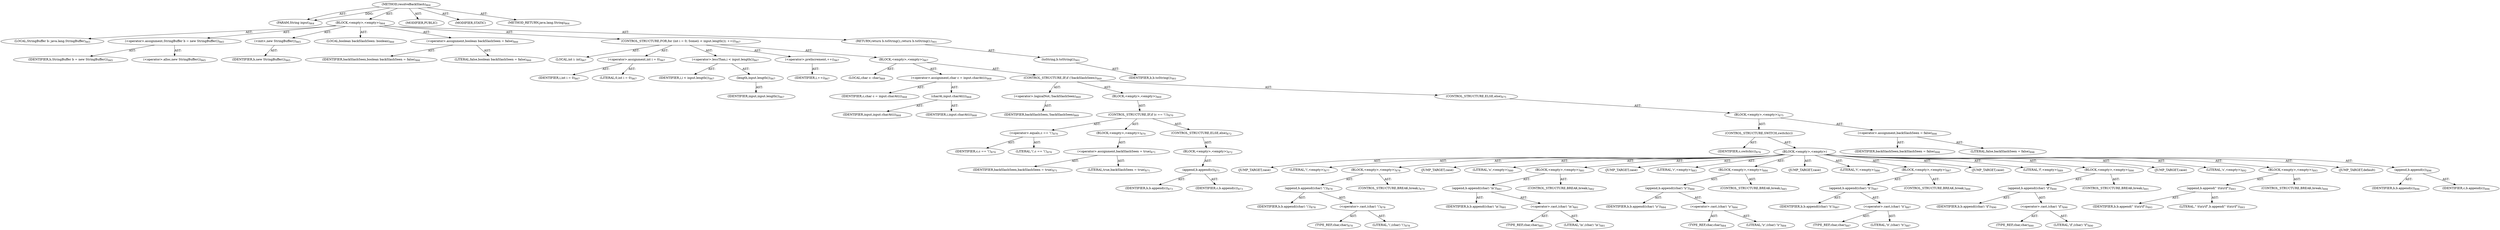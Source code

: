 digraph "resolveBackSlash" {  
"111669149758" [label = <(METHOD,resolveBackSlash)<SUB>864</SUB>> ]
"115964117099" [label = <(PARAM,String input)<SUB>864</SUB>> ]
"25769803899" [label = <(BLOCK,&lt;empty&gt;,&lt;empty&gt;)<SUB>864</SUB>> ]
"94489280539" [label = <(LOCAL,StringBuffer b: java.lang.StringBuffer)<SUB>865</SUB>> ]
"30064771522" [label = <(&lt;operator&gt;.assignment,StringBuffer b = new StringBuffer())<SUB>865</SUB>> ]
"68719477085" [label = <(IDENTIFIER,b,StringBuffer b = new StringBuffer())<SUB>865</SUB>> ]
"30064771523" [label = <(&lt;operator&gt;.alloc,new StringBuffer())<SUB>865</SUB>> ]
"30064771524" [label = <(&lt;init&gt;,new StringBuffer())<SUB>865</SUB>> ]
"68719477086" [label = <(IDENTIFIER,b,new StringBuffer())<SUB>865</SUB>> ]
"94489280540" [label = <(LOCAL,boolean backSlashSeen: boolean)<SUB>866</SUB>> ]
"30064771525" [label = <(&lt;operator&gt;.assignment,boolean backSlashSeen = false)<SUB>866</SUB>> ]
"68719477087" [label = <(IDENTIFIER,backSlashSeen,boolean backSlashSeen = false)<SUB>866</SUB>> ]
"90194313291" [label = <(LITERAL,false,boolean backSlashSeen = false)<SUB>866</SUB>> ]
"47244640313" [label = <(CONTROL_STRUCTURE,FOR,for (int i = 0; Some(i &lt; input.length()); ++i))<SUB>867</SUB>> ]
"94489280541" [label = <(LOCAL,int i: int)<SUB>867</SUB>> ]
"30064771526" [label = <(&lt;operator&gt;.assignment,int i = 0)<SUB>867</SUB>> ]
"68719477088" [label = <(IDENTIFIER,i,int i = 0)<SUB>867</SUB>> ]
"90194313292" [label = <(LITERAL,0,int i = 0)<SUB>867</SUB>> ]
"30064771527" [label = <(&lt;operator&gt;.lessThan,i &lt; input.length())<SUB>867</SUB>> ]
"68719477089" [label = <(IDENTIFIER,i,i &lt; input.length())<SUB>867</SUB>> ]
"30064771528" [label = <(length,input.length())<SUB>867</SUB>> ]
"68719477090" [label = <(IDENTIFIER,input,input.length())<SUB>867</SUB>> ]
"30064771529" [label = <(&lt;operator&gt;.preIncrement,++i)<SUB>867</SUB>> ]
"68719477091" [label = <(IDENTIFIER,i,++i)<SUB>867</SUB>> ]
"25769803900" [label = <(BLOCK,&lt;empty&gt;,&lt;empty&gt;)<SUB>867</SUB>> ]
"94489280542" [label = <(LOCAL,char c: char)<SUB>868</SUB>> ]
"30064771530" [label = <(&lt;operator&gt;.assignment,char c = input.charAt(i))<SUB>868</SUB>> ]
"68719477092" [label = <(IDENTIFIER,c,char c = input.charAt(i))<SUB>868</SUB>> ]
"30064771531" [label = <(charAt,input.charAt(i))<SUB>868</SUB>> ]
"68719477093" [label = <(IDENTIFIER,input,input.charAt(i))<SUB>868</SUB>> ]
"68719477094" [label = <(IDENTIFIER,i,input.charAt(i))<SUB>868</SUB>> ]
"47244640314" [label = <(CONTROL_STRUCTURE,IF,if (!backSlashSeen))<SUB>869</SUB>> ]
"30064771532" [label = <(&lt;operator&gt;.logicalNot,!backSlashSeen)<SUB>869</SUB>> ]
"68719477095" [label = <(IDENTIFIER,backSlashSeen,!backSlashSeen)<SUB>869</SUB>> ]
"25769803901" [label = <(BLOCK,&lt;empty&gt;,&lt;empty&gt;)<SUB>869</SUB>> ]
"47244640315" [label = <(CONTROL_STRUCTURE,IF,if (c == '\\'))<SUB>870</SUB>> ]
"30064771533" [label = <(&lt;operator&gt;.equals,c == '\\')<SUB>870</SUB>> ]
"68719477096" [label = <(IDENTIFIER,c,c == '\\')<SUB>870</SUB>> ]
"90194313293" [label = <(LITERAL,'\\',c == '\\')<SUB>870</SUB>> ]
"25769803902" [label = <(BLOCK,&lt;empty&gt;,&lt;empty&gt;)<SUB>870</SUB>> ]
"30064771534" [label = <(&lt;operator&gt;.assignment,backSlashSeen = true)<SUB>871</SUB>> ]
"68719477097" [label = <(IDENTIFIER,backSlashSeen,backSlashSeen = true)<SUB>871</SUB>> ]
"90194313294" [label = <(LITERAL,true,backSlashSeen = true)<SUB>871</SUB>> ]
"47244640316" [label = <(CONTROL_STRUCTURE,ELSE,else)<SUB>872</SUB>> ]
"25769803903" [label = <(BLOCK,&lt;empty&gt;,&lt;empty&gt;)<SUB>872</SUB>> ]
"30064771535" [label = <(append,b.append(c))<SUB>873</SUB>> ]
"68719477098" [label = <(IDENTIFIER,b,b.append(c))<SUB>873</SUB>> ]
"68719477099" [label = <(IDENTIFIER,c,b.append(c))<SUB>873</SUB>> ]
"47244640317" [label = <(CONTROL_STRUCTURE,ELSE,else)<SUB>875</SUB>> ]
"25769803904" [label = <(BLOCK,&lt;empty&gt;,&lt;empty&gt;)<SUB>875</SUB>> ]
"47244640318" [label = <(CONTROL_STRUCTURE,SWITCH,switch(c))> ]
"68719477100" [label = <(IDENTIFIER,c,switch(c))<SUB>876</SUB>> ]
"25769803905" [label = <(BLOCK,&lt;empty&gt;,&lt;empty&gt;)> ]
"81604378624" [label = <(JUMP_TARGET,case)> ]
"90194313295" [label = <(LITERAL,'\\',&lt;empty&gt;)<SUB>877</SUB>> ]
"25769803906" [label = <(BLOCK,&lt;empty&gt;,&lt;empty&gt;)<SUB>878</SUB>> ]
"30064771536" [label = <(append,b.append((char) '\\'))<SUB>878</SUB>> ]
"68719477101" [label = <(IDENTIFIER,b,b.append((char) '\\'))<SUB>878</SUB>> ]
"30064771537" [label = <(&lt;operator&gt;.cast,(char) '\\')<SUB>878</SUB>> ]
"180388626435" [label = <(TYPE_REF,char,char)<SUB>878</SUB>> ]
"90194313296" [label = <(LITERAL,'\\',(char) '\\')<SUB>878</SUB>> ]
"47244640319" [label = <(CONTROL_STRUCTURE,BREAK,break;)<SUB>879</SUB>> ]
"81604378625" [label = <(JUMP_TARGET,case)> ]
"90194313297" [label = <(LITERAL,'n',&lt;empty&gt;)<SUB>880</SUB>> ]
"25769803907" [label = <(BLOCK,&lt;empty&gt;,&lt;empty&gt;)<SUB>881</SUB>> ]
"30064771538" [label = <(append,b.append((char) '\n'))<SUB>881</SUB>> ]
"68719477102" [label = <(IDENTIFIER,b,b.append((char) '\n'))<SUB>881</SUB>> ]
"30064771539" [label = <(&lt;operator&gt;.cast,(char) '\n')<SUB>881</SUB>> ]
"180388626436" [label = <(TYPE_REF,char,char)<SUB>881</SUB>> ]
"90194313298" [label = <(LITERAL,'\n',(char) '\n')<SUB>881</SUB>> ]
"47244640320" [label = <(CONTROL_STRUCTURE,BREAK,break;)<SUB>882</SUB>> ]
"81604378626" [label = <(JUMP_TARGET,case)> ]
"90194313299" [label = <(LITERAL,'r',&lt;empty&gt;)<SUB>883</SUB>> ]
"25769803908" [label = <(BLOCK,&lt;empty&gt;,&lt;empty&gt;)<SUB>884</SUB>> ]
"30064771540" [label = <(append,b.append((char) '\r'))<SUB>884</SUB>> ]
"68719477103" [label = <(IDENTIFIER,b,b.append((char) '\r'))<SUB>884</SUB>> ]
"30064771541" [label = <(&lt;operator&gt;.cast,(char) '\r')<SUB>884</SUB>> ]
"180388626437" [label = <(TYPE_REF,char,char)<SUB>884</SUB>> ]
"90194313300" [label = <(LITERAL,'\r',(char) '\r')<SUB>884</SUB>> ]
"47244640321" [label = <(CONTROL_STRUCTURE,BREAK,break;)<SUB>885</SUB>> ]
"81604378627" [label = <(JUMP_TARGET,case)> ]
"90194313301" [label = <(LITERAL,'t',&lt;empty&gt;)<SUB>886</SUB>> ]
"25769803909" [label = <(BLOCK,&lt;empty&gt;,&lt;empty&gt;)<SUB>887</SUB>> ]
"30064771542" [label = <(append,b.append((char) '\t'))<SUB>887</SUB>> ]
"68719477104" [label = <(IDENTIFIER,b,b.append((char) '\t'))<SUB>887</SUB>> ]
"30064771543" [label = <(&lt;operator&gt;.cast,(char) '\t')<SUB>887</SUB>> ]
"180388626438" [label = <(TYPE_REF,char,char)<SUB>887</SUB>> ]
"90194313302" [label = <(LITERAL,'\t',(char) '\t')<SUB>887</SUB>> ]
"47244640322" [label = <(CONTROL_STRUCTURE,BREAK,break;)<SUB>888</SUB>> ]
"81604378628" [label = <(JUMP_TARGET,case)> ]
"90194313303" [label = <(LITERAL,'f',&lt;empty&gt;)<SUB>889</SUB>> ]
"25769803910" [label = <(BLOCK,&lt;empty&gt;,&lt;empty&gt;)<SUB>890</SUB>> ]
"30064771544" [label = <(append,b.append((char) '\f'))<SUB>890</SUB>> ]
"68719477105" [label = <(IDENTIFIER,b,b.append((char) '\f'))<SUB>890</SUB>> ]
"30064771545" [label = <(&lt;operator&gt;.cast,(char) '\f')<SUB>890</SUB>> ]
"180388626439" [label = <(TYPE_REF,char,char)<SUB>890</SUB>> ]
"90194313304" [label = <(LITERAL,'\f',(char) '\f')<SUB>890</SUB>> ]
"47244640323" [label = <(CONTROL_STRUCTURE,BREAK,break;)<SUB>891</SUB>> ]
"81604378629" [label = <(JUMP_TARGET,case)> ]
"90194313305" [label = <(LITERAL,'s',&lt;empty&gt;)<SUB>892</SUB>> ]
"25769803911" [label = <(BLOCK,&lt;empty&gt;,&lt;empty&gt;)<SUB>893</SUB>> ]
"30064771546" [label = <(append,b.append(&quot; \t\n\r\f&quot;))<SUB>893</SUB>> ]
"68719477106" [label = <(IDENTIFIER,b,b.append(&quot; \t\n\r\f&quot;))<SUB>893</SUB>> ]
"90194313306" [label = <(LITERAL,&quot; \t\n\r\f&quot;,b.append(&quot; \t\n\r\f&quot;))<SUB>893</SUB>> ]
"47244640324" [label = <(CONTROL_STRUCTURE,BREAK,break;)<SUB>894</SUB>> ]
"81604378630" [label = <(JUMP_TARGET,default)> ]
"30064771547" [label = <(append,b.append(c))<SUB>896</SUB>> ]
"68719477107" [label = <(IDENTIFIER,b,b.append(c))<SUB>896</SUB>> ]
"68719477108" [label = <(IDENTIFIER,c,b.append(c))<SUB>896</SUB>> ]
"30064771548" [label = <(&lt;operator&gt;.assignment,backSlashSeen = false)<SUB>898</SUB>> ]
"68719477109" [label = <(IDENTIFIER,backSlashSeen,backSlashSeen = false)<SUB>898</SUB>> ]
"90194313307" [label = <(LITERAL,false,backSlashSeen = false)<SUB>898</SUB>> ]
"146028888097" [label = <(RETURN,return b.toString();,return b.toString();)<SUB>901</SUB>> ]
"30064771549" [label = <(toString,b.toString())<SUB>901</SUB>> ]
"68719477110" [label = <(IDENTIFIER,b,b.toString())<SUB>901</SUB>> ]
"133143986346" [label = <(MODIFIER,PUBLIC)> ]
"133143986347" [label = <(MODIFIER,STATIC)> ]
"128849018942" [label = <(METHOD_RETURN,java.lang.String)<SUB>864</SUB>> ]
  "111669149758" -> "115964117099"  [ label = "AST: "] 
  "111669149758" -> "25769803899"  [ label = "AST: "] 
  "111669149758" -> "133143986346"  [ label = "AST: "] 
  "111669149758" -> "133143986347"  [ label = "AST: "] 
  "111669149758" -> "128849018942"  [ label = "AST: "] 
  "25769803899" -> "94489280539"  [ label = "AST: "] 
  "25769803899" -> "30064771522"  [ label = "AST: "] 
  "25769803899" -> "30064771524"  [ label = "AST: "] 
  "25769803899" -> "94489280540"  [ label = "AST: "] 
  "25769803899" -> "30064771525"  [ label = "AST: "] 
  "25769803899" -> "47244640313"  [ label = "AST: "] 
  "25769803899" -> "146028888097"  [ label = "AST: "] 
  "30064771522" -> "68719477085"  [ label = "AST: "] 
  "30064771522" -> "30064771523"  [ label = "AST: "] 
  "30064771524" -> "68719477086"  [ label = "AST: "] 
  "30064771525" -> "68719477087"  [ label = "AST: "] 
  "30064771525" -> "90194313291"  [ label = "AST: "] 
  "47244640313" -> "94489280541"  [ label = "AST: "] 
  "47244640313" -> "30064771526"  [ label = "AST: "] 
  "47244640313" -> "30064771527"  [ label = "AST: "] 
  "47244640313" -> "30064771529"  [ label = "AST: "] 
  "47244640313" -> "25769803900"  [ label = "AST: "] 
  "30064771526" -> "68719477088"  [ label = "AST: "] 
  "30064771526" -> "90194313292"  [ label = "AST: "] 
  "30064771527" -> "68719477089"  [ label = "AST: "] 
  "30064771527" -> "30064771528"  [ label = "AST: "] 
  "30064771528" -> "68719477090"  [ label = "AST: "] 
  "30064771529" -> "68719477091"  [ label = "AST: "] 
  "25769803900" -> "94489280542"  [ label = "AST: "] 
  "25769803900" -> "30064771530"  [ label = "AST: "] 
  "25769803900" -> "47244640314"  [ label = "AST: "] 
  "30064771530" -> "68719477092"  [ label = "AST: "] 
  "30064771530" -> "30064771531"  [ label = "AST: "] 
  "30064771531" -> "68719477093"  [ label = "AST: "] 
  "30064771531" -> "68719477094"  [ label = "AST: "] 
  "47244640314" -> "30064771532"  [ label = "AST: "] 
  "47244640314" -> "25769803901"  [ label = "AST: "] 
  "47244640314" -> "47244640317"  [ label = "AST: "] 
  "30064771532" -> "68719477095"  [ label = "AST: "] 
  "25769803901" -> "47244640315"  [ label = "AST: "] 
  "47244640315" -> "30064771533"  [ label = "AST: "] 
  "47244640315" -> "25769803902"  [ label = "AST: "] 
  "47244640315" -> "47244640316"  [ label = "AST: "] 
  "30064771533" -> "68719477096"  [ label = "AST: "] 
  "30064771533" -> "90194313293"  [ label = "AST: "] 
  "25769803902" -> "30064771534"  [ label = "AST: "] 
  "30064771534" -> "68719477097"  [ label = "AST: "] 
  "30064771534" -> "90194313294"  [ label = "AST: "] 
  "47244640316" -> "25769803903"  [ label = "AST: "] 
  "25769803903" -> "30064771535"  [ label = "AST: "] 
  "30064771535" -> "68719477098"  [ label = "AST: "] 
  "30064771535" -> "68719477099"  [ label = "AST: "] 
  "47244640317" -> "25769803904"  [ label = "AST: "] 
  "25769803904" -> "47244640318"  [ label = "AST: "] 
  "25769803904" -> "30064771548"  [ label = "AST: "] 
  "47244640318" -> "68719477100"  [ label = "AST: "] 
  "47244640318" -> "25769803905"  [ label = "AST: "] 
  "25769803905" -> "81604378624"  [ label = "AST: "] 
  "25769803905" -> "90194313295"  [ label = "AST: "] 
  "25769803905" -> "25769803906"  [ label = "AST: "] 
  "25769803905" -> "81604378625"  [ label = "AST: "] 
  "25769803905" -> "90194313297"  [ label = "AST: "] 
  "25769803905" -> "25769803907"  [ label = "AST: "] 
  "25769803905" -> "81604378626"  [ label = "AST: "] 
  "25769803905" -> "90194313299"  [ label = "AST: "] 
  "25769803905" -> "25769803908"  [ label = "AST: "] 
  "25769803905" -> "81604378627"  [ label = "AST: "] 
  "25769803905" -> "90194313301"  [ label = "AST: "] 
  "25769803905" -> "25769803909"  [ label = "AST: "] 
  "25769803905" -> "81604378628"  [ label = "AST: "] 
  "25769803905" -> "90194313303"  [ label = "AST: "] 
  "25769803905" -> "25769803910"  [ label = "AST: "] 
  "25769803905" -> "81604378629"  [ label = "AST: "] 
  "25769803905" -> "90194313305"  [ label = "AST: "] 
  "25769803905" -> "25769803911"  [ label = "AST: "] 
  "25769803905" -> "81604378630"  [ label = "AST: "] 
  "25769803905" -> "30064771547"  [ label = "AST: "] 
  "25769803906" -> "30064771536"  [ label = "AST: "] 
  "25769803906" -> "47244640319"  [ label = "AST: "] 
  "30064771536" -> "68719477101"  [ label = "AST: "] 
  "30064771536" -> "30064771537"  [ label = "AST: "] 
  "30064771537" -> "180388626435"  [ label = "AST: "] 
  "30064771537" -> "90194313296"  [ label = "AST: "] 
  "25769803907" -> "30064771538"  [ label = "AST: "] 
  "25769803907" -> "47244640320"  [ label = "AST: "] 
  "30064771538" -> "68719477102"  [ label = "AST: "] 
  "30064771538" -> "30064771539"  [ label = "AST: "] 
  "30064771539" -> "180388626436"  [ label = "AST: "] 
  "30064771539" -> "90194313298"  [ label = "AST: "] 
  "25769803908" -> "30064771540"  [ label = "AST: "] 
  "25769803908" -> "47244640321"  [ label = "AST: "] 
  "30064771540" -> "68719477103"  [ label = "AST: "] 
  "30064771540" -> "30064771541"  [ label = "AST: "] 
  "30064771541" -> "180388626437"  [ label = "AST: "] 
  "30064771541" -> "90194313300"  [ label = "AST: "] 
  "25769803909" -> "30064771542"  [ label = "AST: "] 
  "25769803909" -> "47244640322"  [ label = "AST: "] 
  "30064771542" -> "68719477104"  [ label = "AST: "] 
  "30064771542" -> "30064771543"  [ label = "AST: "] 
  "30064771543" -> "180388626438"  [ label = "AST: "] 
  "30064771543" -> "90194313302"  [ label = "AST: "] 
  "25769803910" -> "30064771544"  [ label = "AST: "] 
  "25769803910" -> "47244640323"  [ label = "AST: "] 
  "30064771544" -> "68719477105"  [ label = "AST: "] 
  "30064771544" -> "30064771545"  [ label = "AST: "] 
  "30064771545" -> "180388626439"  [ label = "AST: "] 
  "30064771545" -> "90194313304"  [ label = "AST: "] 
  "25769803911" -> "30064771546"  [ label = "AST: "] 
  "25769803911" -> "47244640324"  [ label = "AST: "] 
  "30064771546" -> "68719477106"  [ label = "AST: "] 
  "30064771546" -> "90194313306"  [ label = "AST: "] 
  "30064771547" -> "68719477107"  [ label = "AST: "] 
  "30064771547" -> "68719477108"  [ label = "AST: "] 
  "30064771548" -> "68719477109"  [ label = "AST: "] 
  "30064771548" -> "90194313307"  [ label = "AST: "] 
  "146028888097" -> "30064771549"  [ label = "AST: "] 
  "30064771549" -> "68719477110"  [ label = "AST: "] 
  "111669149758" -> "115964117099"  [ label = "DDG: "] 
}
